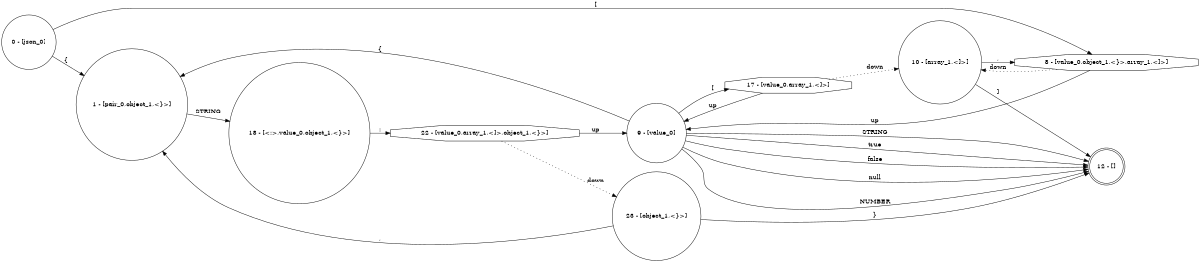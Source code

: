 digraph {
rankdir=LR;
size="8,5";
node [shape = circle, color = black];
0 [label="0 - [json_0]"];
1 [label="1 - [pair_0,object_1,<}>]"];
9 [label="9 - [value_0]"];
10 [label="10 - [array_1,<]>]"];
18 [label="18 - [<:>,value_0,object_1,<}>]"];
23 [label="23 - [object_1,<}>]"];
node [shape = octagon];
8 [label="8 - [value_0,object_1,<}>,array_1,<]>]"];
17 [label="17 - [value_0,array_1,<]>]"];
22 [label="22 - [value_0,array_1,<]>,object_1,<}>]"];
node [shape = doublecircle];
12 [label="12 - []"];
0 -> 1 [ label = "{", color = "black" ];
0 -> 8 [ label = "[", color = "black" ];
1 -> 18 [ label = "STRING", color = "black" ];
9 -> 1 [ label = "{", color = "black" ];
9 -> 12 [ label = "STRING", color = "black" ];
9 -> 12 [ label = "NUMBER", color = "black" ];
9 -> 17 [ label = "[", color = "black" ];
9 -> 12 [ label = "true", color = "black" ];
9 -> 12 [ label = "false", color = "black" ];
9 -> 12 [ label = "null", color = "black" ];
10 -> 8 [ label = ",", color = "black" ];
10 -> 12 [ label = "]", color = "black" ];
8 -> 9 [label="up"];
8 -> 10 [style=dotted, label="down"];
17 -> 9 [label="up"];
17 -> 10 [style=dotted, label="down"];
18 -> 22 [ label = ":", color = "black" ];
23 -> 1 [ label = ",", color = "black" ];
23 -> 12 [ label = "}", color = "black" ];
22 -> 9 [label="up"];
22 -> 23 [style=dotted, label="down"];
}